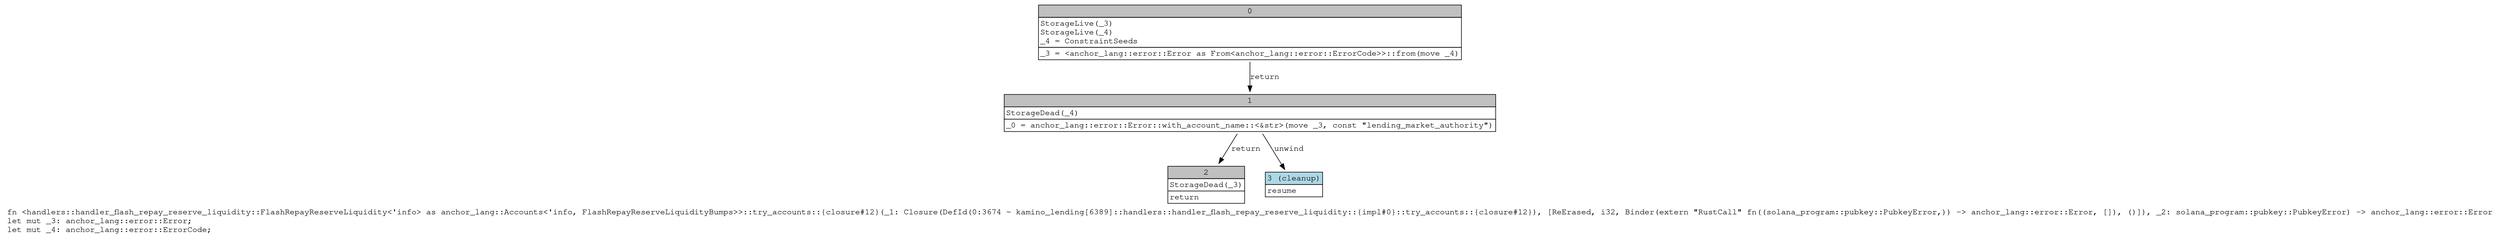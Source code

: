 digraph Mir_0_3674 {
    graph [fontname="Courier, monospace"];
    node [fontname="Courier, monospace"];
    edge [fontname="Courier, monospace"];
    label=<fn &lt;handlers::handler_flash_repay_reserve_liquidity::FlashRepayReserveLiquidity&lt;'info&gt; as anchor_lang::Accounts&lt;'info, FlashRepayReserveLiquidityBumps&gt;&gt;::try_accounts::{closure#12}(_1: Closure(DefId(0:3674 ~ kamino_lending[6389]::handlers::handler_flash_repay_reserve_liquidity::{impl#0}::try_accounts::{closure#12}), [ReErased, i32, Binder(extern &quot;RustCall&quot; fn((solana_program::pubkey::PubkeyError,)) -&gt; anchor_lang::error::Error, []), ()]), _2: solana_program::pubkey::PubkeyError) -&gt; anchor_lang::error::Error<br align="left"/>let mut _3: anchor_lang::error::Error;<br align="left"/>let mut _4: anchor_lang::error::ErrorCode;<br align="left"/>>;
    bb0__0_3674 [shape="none", label=<<table border="0" cellborder="1" cellspacing="0"><tr><td bgcolor="gray" align="center" colspan="1">0</td></tr><tr><td align="left" balign="left">StorageLive(_3)<br/>StorageLive(_4)<br/>_4 = ConstraintSeeds<br/></td></tr><tr><td align="left">_3 = &lt;anchor_lang::error::Error as From&lt;anchor_lang::error::ErrorCode&gt;&gt;::from(move _4)</td></tr></table>>];
    bb1__0_3674 [shape="none", label=<<table border="0" cellborder="1" cellspacing="0"><tr><td bgcolor="gray" align="center" colspan="1">1</td></tr><tr><td align="left" balign="left">StorageDead(_4)<br/></td></tr><tr><td align="left">_0 = anchor_lang::error::Error::with_account_name::&lt;&amp;str&gt;(move _3, const &quot;lending_market_authority&quot;)</td></tr></table>>];
    bb2__0_3674 [shape="none", label=<<table border="0" cellborder="1" cellspacing="0"><tr><td bgcolor="gray" align="center" colspan="1">2</td></tr><tr><td align="left" balign="left">StorageDead(_3)<br/></td></tr><tr><td align="left">return</td></tr></table>>];
    bb3__0_3674 [shape="none", label=<<table border="0" cellborder="1" cellspacing="0"><tr><td bgcolor="lightblue" align="center" colspan="1">3 (cleanup)</td></tr><tr><td align="left">resume</td></tr></table>>];
    bb0__0_3674 -> bb1__0_3674 [label="return"];
    bb1__0_3674 -> bb2__0_3674 [label="return"];
    bb1__0_3674 -> bb3__0_3674 [label="unwind"];
}
